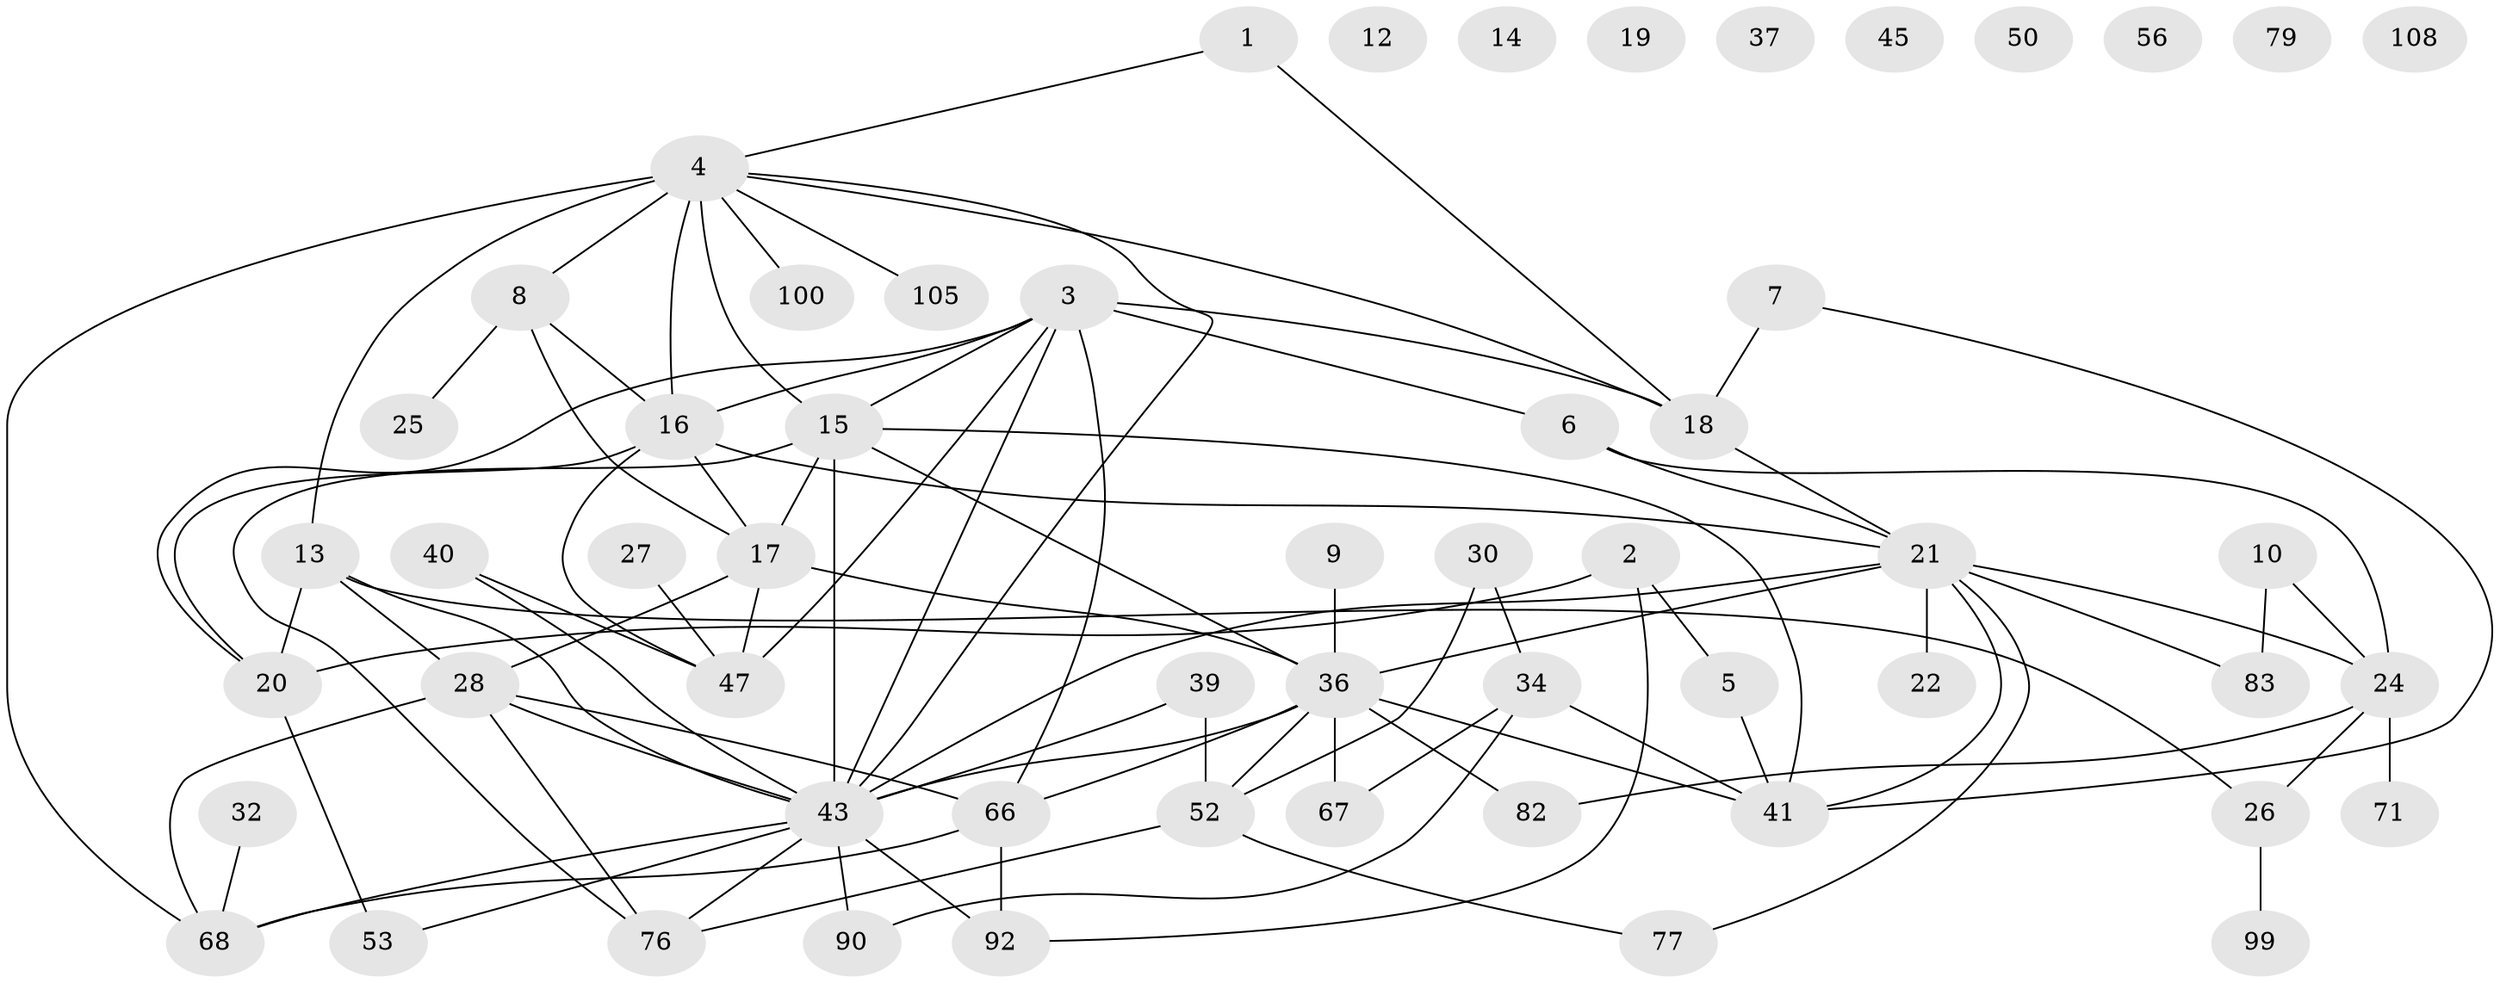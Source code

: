 // original degree distribution, {2: 0.23893805309734514, 3: 0.2743362831858407, 4: 0.10619469026548672, 1: 0.1504424778761062, 0: 0.07964601769911504, 6: 0.061946902654867256, 5: 0.061946902654867256, 8: 0.017699115044247787, 7: 0.008849557522123894}
// Generated by graph-tools (version 1.1) at 2025/13/03/09/25 04:13:05]
// undirected, 56 vertices, 92 edges
graph export_dot {
graph [start="1"]
  node [color=gray90,style=filled];
  1;
  2;
  3 [super="+29+44+11"];
  4 [super="+23+63"];
  5;
  6 [super="+87"];
  7;
  8;
  9;
  10 [super="+38"];
  12;
  13 [super="+88"];
  14;
  15 [super="+96+42"];
  16 [super="+85"];
  17 [super="+74+64+101"];
  18 [super="+51"];
  19;
  20 [super="+75"];
  21 [super="+97+55"];
  22;
  24 [super="+84+78"];
  25;
  26 [super="+33+48"];
  27;
  28 [super="+62+73+35+70"];
  30;
  32 [super="+57"];
  34 [super="+49"];
  36 [super="+54+103"];
  37;
  39 [super="+95"];
  40;
  41 [super="+46"];
  43 [super="+61+72+81"];
  45;
  47 [super="+65"];
  50;
  52 [super="+59"];
  53 [super="+58"];
  56;
  66;
  67 [super="+89"];
  68 [super="+94"];
  71;
  76;
  77;
  79;
  82;
  83;
  90 [super="+93"];
  92;
  99;
  100;
  105;
  108;
  1 -- 18;
  1 -- 4;
  2 -- 5;
  2 -- 92;
  2 -- 20;
  3 -- 66;
  3 -- 6;
  3 -- 47;
  3 -- 20;
  3 -- 16;
  3 -- 43;
  3 -- 18;
  3 -- 15;
  4 -- 100;
  4 -- 68;
  4 -- 8;
  4 -- 43;
  4 -- 15;
  4 -- 16;
  4 -- 18;
  4 -- 105;
  4 -- 13 [weight=2];
  5 -- 41;
  6 -- 24;
  6 -- 21;
  7 -- 41;
  7 -- 18;
  8 -- 25;
  8 -- 17;
  8 -- 16;
  9 -- 36;
  10 -- 83;
  10 -- 24;
  13 -- 20;
  13 -- 26;
  13 -- 43 [weight=2];
  13 -- 28;
  15 -- 43 [weight=2];
  15 -- 17 [weight=3];
  15 -- 41;
  15 -- 76;
  15 -- 36;
  16 -- 17;
  16 -- 47;
  16 -- 21;
  16 -- 20;
  17 -- 47;
  17 -- 28;
  17 -- 36;
  18 -- 21;
  20 -- 53;
  21 -- 24;
  21 -- 77;
  21 -- 43;
  21 -- 83;
  21 -- 36;
  21 -- 22;
  21 -- 41;
  24 -- 71;
  24 -- 82;
  24 -- 26;
  26 -- 99;
  27 -- 47;
  28 -- 68 [weight=2];
  28 -- 66;
  28 -- 43;
  28 -- 76;
  30 -- 52;
  30 -- 34;
  32 -- 68;
  34 -- 90;
  34 -- 41;
  34 -- 67;
  36 -- 66;
  36 -- 67;
  36 -- 41;
  36 -- 43;
  36 -- 82;
  36 -- 52;
  39 -- 52;
  39 -- 43;
  40 -- 47;
  40 -- 43 [weight=2];
  43 -- 68;
  43 -- 90;
  43 -- 76;
  43 -- 92;
  43 -- 53;
  52 -- 76;
  52 -- 77;
  66 -- 92;
  66 -- 68;
}
